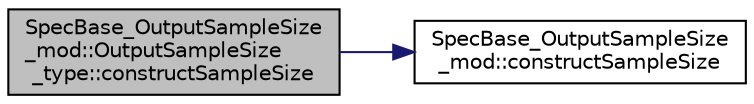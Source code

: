 digraph "SpecBase_OutputSampleSize_mod::OutputSampleSize_type::constructSampleSize"
{
 // LATEX_PDF_SIZE
  edge [fontname="Helvetica",fontsize="10",labelfontname="Helvetica",labelfontsize="10"];
  node [fontname="Helvetica",fontsize="10",shape=record];
  rankdir="LR";
  Node1 [label="SpecBase_OutputSampleSize\l_mod::OutputSampleSize\l_type::constructSampleSize",height=0.2,width=0.4,color="black", fillcolor="grey75", style="filled", fontcolor="black",tooltip=" "];
  Node1 -> Node2 [color="midnightblue",fontsize="10",style="solid",fontname="Helvetica"];
  Node2 [label="SpecBase_OutputSampleSize\l_mod::constructSampleSize",height=0.2,width=0.4,color="black", fillcolor="white", style="filled",URL="$namespaceSpecBase__OutputSampleSize__mod.html#a6edd60c70dd847441f0e7a5816a9b3e5",tooltip=" "];
}
